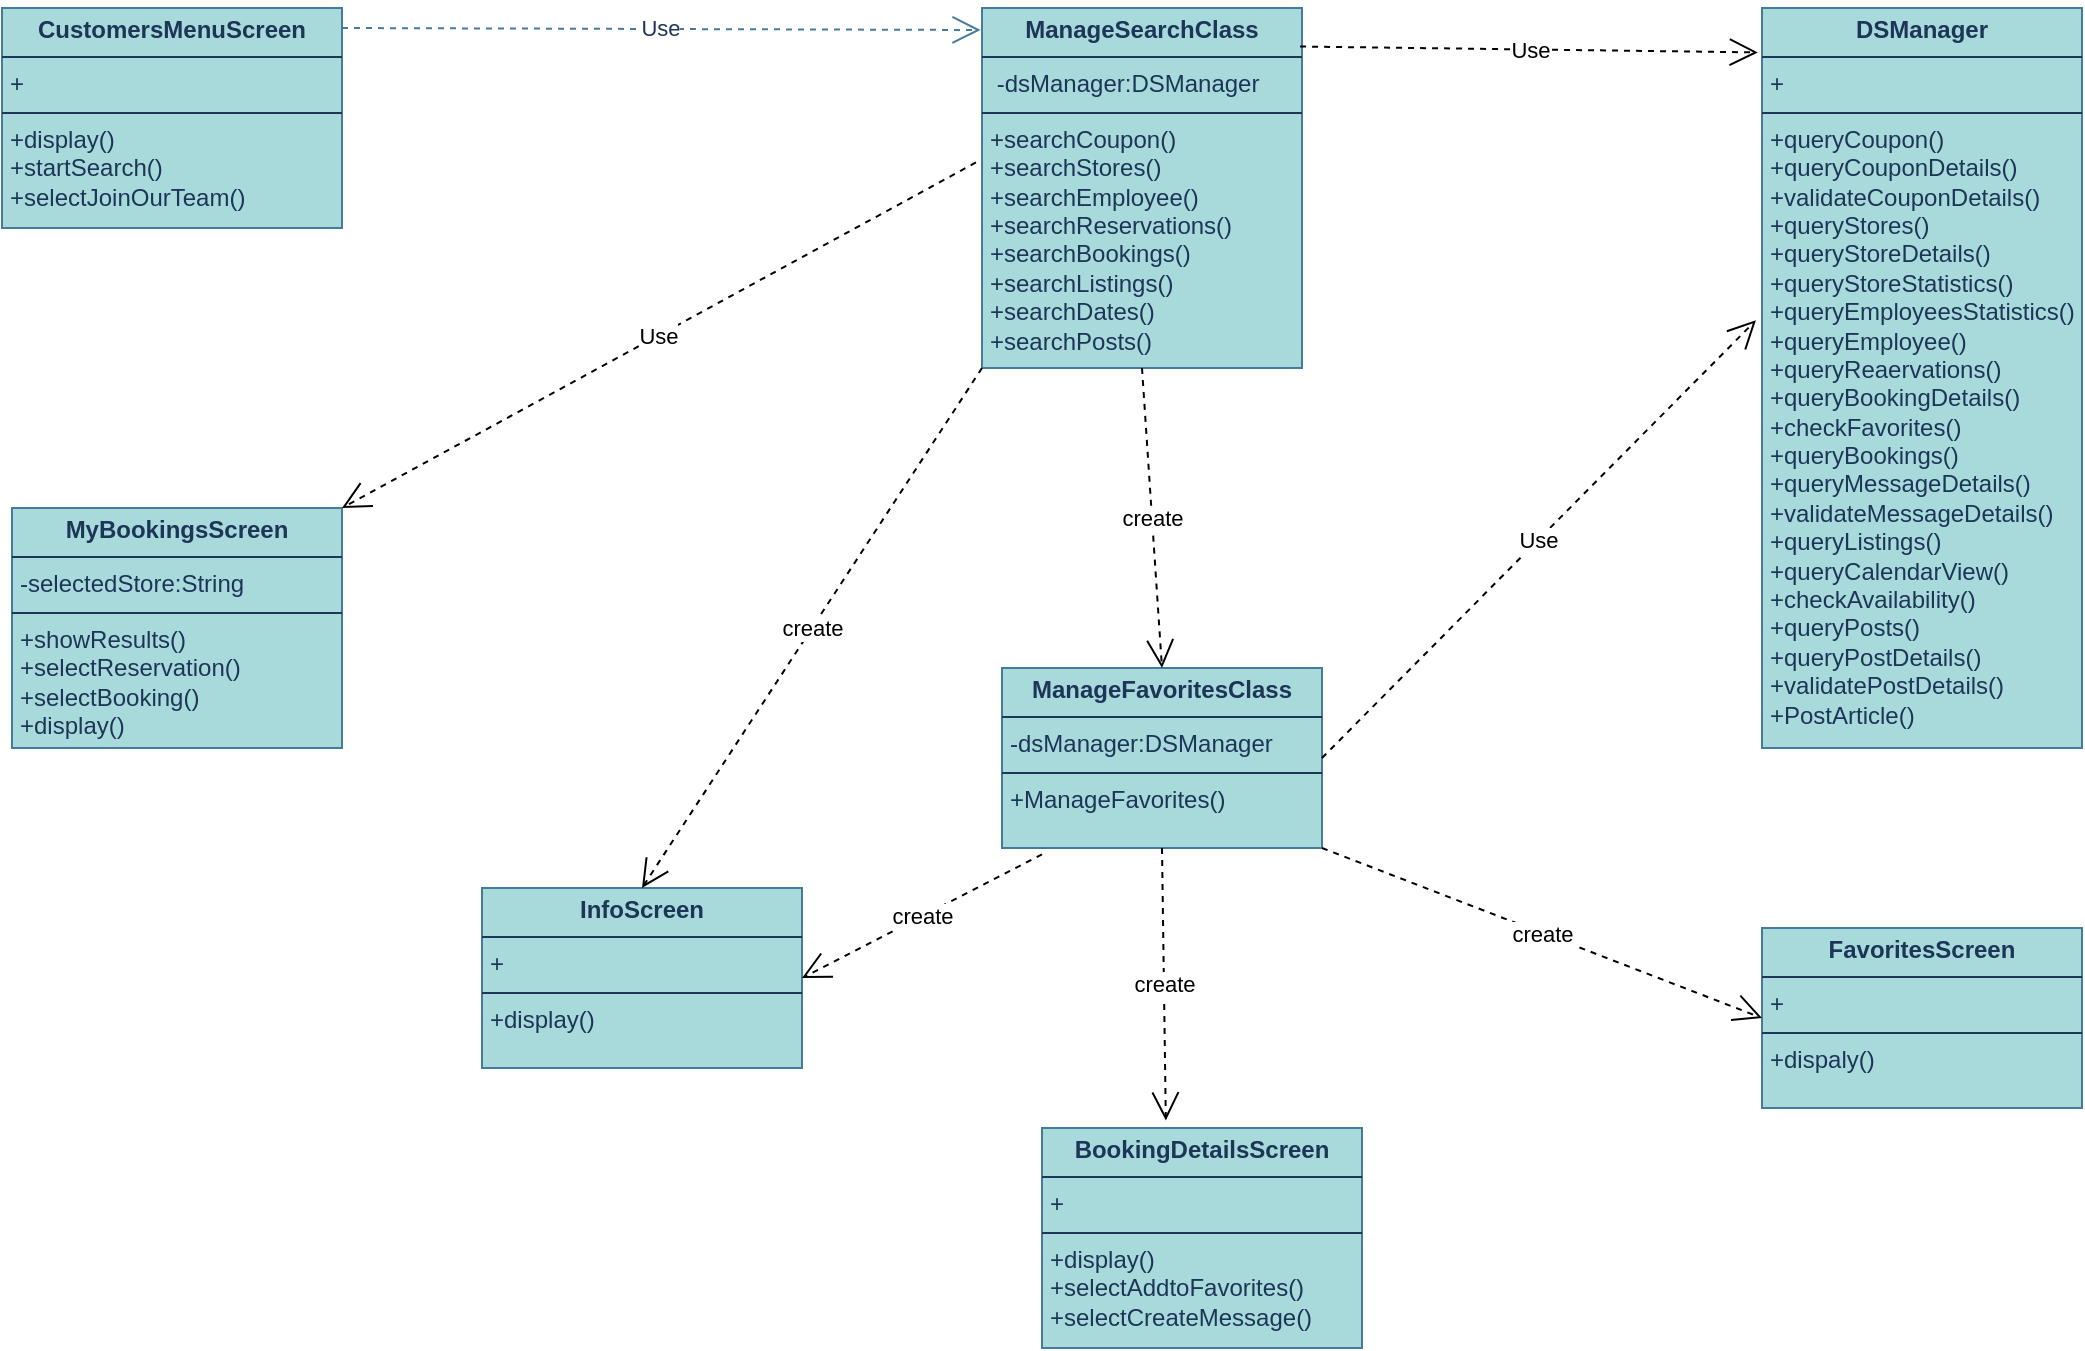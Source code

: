 <mxfile version="27.0.9">
  <diagram name="Σελίδα-1" id="Pd2uOJA06bzKofHLGUyt">
    <mxGraphModel dx="1042" dy="535" grid="1" gridSize="10" guides="1" tooltips="1" connect="1" arrows="1" fold="1" page="1" pageScale="1" pageWidth="827" pageHeight="1169" math="0" shadow="0">
      <root>
        <mxCell id="0" />
        <mxCell id="1" parent="0" />
        <mxCell id="RaALsdbUaqVDWt021Ax1-1" value="&lt;p style=&quot;margin:0px;margin-top:4px;text-align:center;&quot;&gt;&lt;b&gt;CustomersMenuScreen&lt;/b&gt;&lt;/p&gt;&lt;hr size=&quot;1&quot; style=&quot;border-style:solid;&quot;&gt;&lt;p style=&quot;margin:0px;margin-left:4px;&quot;&gt;+&amp;nbsp;&lt;/p&gt;&lt;hr size=&quot;1&quot; style=&quot;border-style:solid;&quot;&gt;&lt;p style=&quot;margin:0px;margin-left:4px;&quot;&gt;&lt;span style=&quot;background-color: transparent; color: light-dark(rgb(29, 53, 87), rgb(176, 196, 226));&quot;&gt;+display()&lt;/span&gt;&lt;/p&gt;&lt;p style=&quot;margin:0px;margin-left:4px;&quot;&gt;+startSearch()&lt;/p&gt;&lt;p style=&quot;margin:0px;margin-left:4px;&quot;&gt;+selectJoinOurTeam()&lt;/p&gt;&lt;div&gt;&lt;br&gt;&lt;/div&gt;" style="verticalAlign=top;align=left;overflow=fill;html=1;whiteSpace=wrap;labelBackgroundColor=none;fillColor=#A8DADC;strokeColor=#457B9D;fontColor=#1D3557;" parent="1" vertex="1">
          <mxGeometry x="250" y="70" width="170" height="110" as="geometry" />
        </mxCell>
        <mxCell id="RaALsdbUaqVDWt021Ax1-2" value="&lt;p style=&quot;margin:0px;margin-top:4px;text-align:center;&quot;&gt;&lt;b&gt;DSManager&lt;/b&gt;&lt;/p&gt;&lt;hr size=&quot;1&quot; style=&quot;border-style:solid;&quot;&gt;&lt;p style=&quot;margin:0px;margin-left:4px;&quot;&gt;+&amp;nbsp;&lt;/p&gt;&lt;hr size=&quot;1&quot; style=&quot;border-style:solid;&quot;&gt;&lt;p style=&quot;margin:0px;margin-left:4px;&quot;&gt;+&lt;span style=&quot;background-color: transparent;&quot;&gt;queryCoupon()&lt;/span&gt;&lt;/p&gt;&lt;p style=&quot;margin:0px;margin-left:4px;&quot;&gt;+queryCouponDetails()&lt;/p&gt;&lt;p style=&quot;margin:0px;margin-left:4px;&quot;&gt;+validateCouponDetails()&lt;/p&gt;&lt;p style=&quot;margin:0px;margin-left:4px;&quot;&gt;+queryStores()&lt;/p&gt;&lt;p style=&quot;margin:0px;margin-left:4px;&quot;&gt;+queryStoreDetails()&lt;/p&gt;&lt;p style=&quot;margin:0px;margin-left:4px;&quot;&gt;+queryStoreStatistics()&lt;/p&gt;&lt;p style=&quot;margin:0px;margin-left:4px;&quot;&gt;+queryEmployeesStatistics()&lt;/p&gt;&lt;p style=&quot;margin:0px;margin-left:4px;&quot;&gt;+queryEmployee()&lt;/p&gt;&lt;p style=&quot;margin:0px;margin-left:4px;&quot;&gt;+queryReaervations()&lt;/p&gt;&lt;p style=&quot;margin:0px;margin-left:4px;&quot;&gt;+queryBookingDetails()&lt;/p&gt;&lt;p style=&quot;margin:0px;margin-left:4px;&quot;&gt;+checkFavorites()&lt;/p&gt;&lt;p style=&quot;margin:0px;margin-left:4px;&quot;&gt;+queryBookings()&lt;/p&gt;&lt;p style=&quot;margin:0px;margin-left:4px;&quot;&gt;+queryMessageDetails()&lt;/p&gt;&lt;p style=&quot;margin:0px;margin-left:4px;&quot;&gt;+validateMessageDetails()&lt;/p&gt;&lt;p style=&quot;margin:0px;margin-left:4px;&quot;&gt;+queryListings()&lt;/p&gt;&lt;p style=&quot;margin:0px;margin-left:4px;&quot;&gt;+queryCalendarView()&lt;/p&gt;&lt;p style=&quot;margin:0px;margin-left:4px;&quot;&gt;+checkAvailability()&lt;/p&gt;&lt;p style=&quot;margin:0px;margin-left:4px;&quot;&gt;+queryPosts()&lt;/p&gt;&lt;p style=&quot;margin:0px;margin-left:4px;&quot;&gt;+queryPostDetails()&lt;/p&gt;&lt;p style=&quot;margin:0px;margin-left:4px;&quot;&gt;+validatePostDetails()&lt;/p&gt;&lt;p style=&quot;margin:0px;margin-left:4px;&quot;&gt;+PostArticle()&lt;/p&gt;" style="verticalAlign=top;align=left;overflow=fill;html=1;whiteSpace=wrap;strokeColor=#457B9D;fontColor=#1D3557;fillColor=#A8DADC;" parent="1" vertex="1">
          <mxGeometry x="1130" y="70" width="160" height="370" as="geometry" />
        </mxCell>
        <mxCell id="RaALsdbUaqVDWt021Ax1-3" value="&lt;p style=&quot;margin:0px;margin-top:4px;text-align:center;&quot;&gt;&lt;b&gt;ManageSearchClass&lt;/b&gt;&lt;/p&gt;&lt;hr size=&quot;1&quot; style=&quot;border-style:solid;&quot;&gt;&lt;p style=&quot;margin:0px;margin-left:4px;&quot;&gt;&amp;nbsp;-dsManager:DSManager&lt;/p&gt;&lt;hr size=&quot;1&quot; style=&quot;border-style:solid;&quot;&gt;&lt;p style=&quot;margin:0px;margin-left:4px;&quot;&gt;+&lt;span style=&quot;background-color: transparent;&quot;&gt;searchCoupon()&lt;/span&gt;&lt;/p&gt;&lt;p style=&quot;margin:0px;margin-left:4px;&quot;&gt;+searchStores()&lt;/p&gt;&lt;p style=&quot;margin:0px;margin-left:4px;&quot;&gt;+searchEmployee()&lt;/p&gt;&lt;p style=&quot;margin:0px;margin-left:4px;&quot;&gt;+searchReservations()&lt;/p&gt;&lt;p style=&quot;margin:0px;margin-left:4px;&quot;&gt;+searchBookings()&lt;/p&gt;&lt;p style=&quot;margin:0px;margin-left:4px;&quot;&gt;+searchListings()&lt;/p&gt;&lt;p style=&quot;margin:0px;margin-left:4px;&quot;&gt;+searchDates()&lt;/p&gt;&lt;p style=&quot;margin:0px;margin-left:4px;&quot;&gt;+searchPosts()&lt;/p&gt;" style="verticalAlign=top;align=left;overflow=fill;html=1;whiteSpace=wrap;strokeColor=#457B9D;fontColor=#1D3557;fillColor=#A8DADC;" parent="1" vertex="1">
          <mxGeometry x="740" y="70" width="160" height="180" as="geometry" />
        </mxCell>
        <mxCell id="RaALsdbUaqVDWt021Ax1-4" value="&lt;p style=&quot;margin:0px;margin-top:4px;text-align:center;&quot;&gt;&lt;b&gt;ManageFavoritesClass&lt;/b&gt;&lt;/p&gt;&lt;hr size=&quot;1&quot; style=&quot;border-style:solid;&quot;&gt;&lt;p style=&quot;margin:0px;margin-left:4px;&quot;&gt;-dsManager:DSManager&lt;/p&gt;&lt;hr size=&quot;1&quot; style=&quot;border-style:solid;&quot;&gt;&lt;p style=&quot;margin:0px;margin-left:4px;&quot;&gt;+ManageFavorites()&lt;/p&gt;" style="verticalAlign=top;align=left;overflow=fill;html=1;whiteSpace=wrap;strokeColor=#457B9D;fontColor=#1D3557;fillColor=#A8DADC;" parent="1" vertex="1">
          <mxGeometry x="750" y="400" width="160" height="90" as="geometry" />
        </mxCell>
        <mxCell id="RaALsdbUaqVDWt021Ax1-5" value="&lt;p style=&quot;margin:0px;margin-top:4px;text-align:center;&quot;&gt;&lt;b&gt;MyBookingsScreen&lt;/b&gt;&lt;/p&gt;&lt;hr size=&quot;1&quot; style=&quot;border-style:solid;&quot;&gt;&lt;p style=&quot;margin:0px;margin-left:4px;&quot;&gt;-selectedStore:String&lt;/p&gt;&lt;hr size=&quot;1&quot; style=&quot;border-style:solid;&quot;&gt;&lt;p style=&quot;margin:0px;margin-left:4px;&quot;&gt;+&lt;span style=&quot;background-color: transparent;&quot;&gt;showResults()&lt;/span&gt;&lt;/p&gt;&lt;p style=&quot;margin:0px;margin-left:4px;&quot;&gt;+selectReservation()&lt;/p&gt;&lt;p style=&quot;margin:0px;margin-left:4px;&quot;&gt;+selectBooking()&lt;/p&gt;&lt;p style=&quot;margin:0px;margin-left:4px;&quot;&gt;+display()&lt;/p&gt;" style="verticalAlign=top;align=left;overflow=fill;html=1;whiteSpace=wrap;strokeColor=#457B9D;fontColor=#1D3557;fillColor=#A8DADC;" parent="1" vertex="1">
          <mxGeometry x="255" y="320" width="165" height="120" as="geometry" />
        </mxCell>
        <mxCell id="RaALsdbUaqVDWt021Ax1-6" value="&lt;p style=&quot;margin:0px;margin-top:4px;text-align:center;&quot;&gt;&lt;b&gt;BookingDetailsScreen&lt;/b&gt;&lt;/p&gt;&lt;hr size=&quot;1&quot; style=&quot;border-style:solid;&quot;&gt;&lt;p style=&quot;margin:0px;margin-left:4px;&quot;&gt;+&lt;/p&gt;&lt;hr size=&quot;1&quot; style=&quot;border-style:solid;&quot;&gt;&lt;p style=&quot;margin:0px;margin-left:4px;&quot;&gt;+&lt;span style=&quot;background-color: transparent;&quot;&gt;display()&lt;/span&gt;&lt;/p&gt;&lt;p style=&quot;margin:0px;margin-left:4px;&quot;&gt;+selectAddtoFavorites()&lt;/p&gt;&lt;p style=&quot;margin:0px;margin-left:4px;&quot;&gt;+selectCreateMessage()&lt;/p&gt;&lt;div&gt;&lt;br&gt;&lt;/div&gt;" style="verticalAlign=top;align=left;overflow=fill;html=1;whiteSpace=wrap;strokeColor=#457B9D;fontColor=#1D3557;fillColor=#A8DADC;" parent="1" vertex="1">
          <mxGeometry x="770" y="630" width="160" height="110" as="geometry" />
        </mxCell>
        <mxCell id="RaALsdbUaqVDWt021Ax1-7" value="&lt;p style=&quot;margin:0px;margin-top:4px;text-align:center;&quot;&gt;&lt;b&gt;InfoScreen&lt;/b&gt;&lt;/p&gt;&lt;hr size=&quot;1&quot; style=&quot;border-style:solid;&quot;&gt;&lt;p style=&quot;margin:0px;margin-left:4px;&quot;&gt;+&lt;/p&gt;&lt;hr size=&quot;1&quot; style=&quot;border-style:solid;&quot;&gt;&lt;p style=&quot;margin:0px;margin-left:4px;&quot;&gt;+display()&lt;/p&gt;" style="verticalAlign=top;align=left;overflow=fill;html=1;whiteSpace=wrap;strokeColor=#457B9D;fontColor=#1D3557;fillColor=#A8DADC;" parent="1" vertex="1">
          <mxGeometry x="490" y="510" width="160" height="90" as="geometry" />
        </mxCell>
        <mxCell id="RaALsdbUaqVDWt021Ax1-8" value="&lt;p style=&quot;margin:0px;margin-top:4px;text-align:center;&quot;&gt;&lt;b&gt;FavoritesScreen&lt;/b&gt;&lt;/p&gt;&lt;hr size=&quot;1&quot; style=&quot;border-style:solid;&quot;&gt;&lt;p style=&quot;margin:0px;margin-left:4px;&quot;&gt;+&lt;/p&gt;&lt;hr size=&quot;1&quot; style=&quot;border-style:solid;&quot;&gt;&lt;p style=&quot;margin:0px;margin-left:4px;&quot;&gt;+dispaly()&lt;/p&gt;" style="verticalAlign=top;align=left;overflow=fill;html=1;whiteSpace=wrap;strokeColor=#457B9D;fontColor=#1D3557;fillColor=#A8DADC;" parent="1" vertex="1">
          <mxGeometry x="1130" y="530" width="160" height="90" as="geometry" />
        </mxCell>
        <mxCell id="RaALsdbUaqVDWt021Ax1-9" value="Use" style="endArrow=open;endSize=12;dashed=1;html=1;rounded=0;strokeColor=#457B9D;fontColor=#1D3557;fillColor=#A8DADC;entryX=0;entryY=0.25;entryDx=0;entryDy=0;exitX=1.004;exitY=0.4;exitDx=0;exitDy=0;exitPerimeter=0;" parent="1" edge="1">
          <mxGeometry width="160" relative="1" as="geometry">
            <mxPoint x="420.0" y="80.0" as="sourcePoint" />
            <mxPoint x="739.32" y="81" as="targetPoint" />
          </mxGeometry>
        </mxCell>
        <mxCell id="cmYs6s3dsb4lxRAjm3rm-1" value="Use" style="endArrow=open;endSize=12;dashed=1;html=1;rounded=0;exitX=-0.019;exitY=0.429;exitDx=0;exitDy=0;exitPerimeter=0;entryX=1;entryY=0;entryDx=0;entryDy=0;" parent="1" source="RaALsdbUaqVDWt021Ax1-3" target="RaALsdbUaqVDWt021Ax1-5" edge="1">
          <mxGeometry width="160" relative="1" as="geometry">
            <mxPoint x="480" y="210" as="sourcePoint" />
            <mxPoint x="640" y="210" as="targetPoint" />
          </mxGeometry>
        </mxCell>
        <mxCell id="cmYs6s3dsb4lxRAjm3rm-2" value="create" style="endArrow=open;endSize=12;dashed=1;html=1;rounded=0;exitX=0;exitY=1;exitDx=0;exitDy=0;entryX=0.5;entryY=0;entryDx=0;entryDy=0;" parent="1" source="RaALsdbUaqVDWt021Ax1-3" target="RaALsdbUaqVDWt021Ax1-7" edge="1">
          <mxGeometry width="160" relative="1" as="geometry">
            <mxPoint x="460" y="370" as="sourcePoint" />
            <mxPoint x="620" y="370" as="targetPoint" />
          </mxGeometry>
        </mxCell>
        <mxCell id="cmYs6s3dsb4lxRAjm3rm-3" value="Use" style="endArrow=open;endSize=12;dashed=1;html=1;rounded=0;exitX=0.994;exitY=0.107;exitDx=0;exitDy=0;exitPerimeter=0;entryX=-0.013;entryY=0.06;entryDx=0;entryDy=0;entryPerimeter=0;" parent="1" source="RaALsdbUaqVDWt021Ax1-3" target="RaALsdbUaqVDWt021Ax1-2" edge="1">
          <mxGeometry width="160" relative="1" as="geometry">
            <mxPoint x="920" y="90" as="sourcePoint" />
            <mxPoint x="1080" y="90" as="targetPoint" />
          </mxGeometry>
        </mxCell>
        <mxCell id="cmYs6s3dsb4lxRAjm3rm-4" value="create" style="endArrow=open;endSize=12;dashed=1;html=1;rounded=0;exitX=0.5;exitY=1;exitDx=0;exitDy=0;entryX=0.5;entryY=0;entryDx=0;entryDy=0;" parent="1" source="RaALsdbUaqVDWt021Ax1-3" target="RaALsdbUaqVDWt021Ax1-4" edge="1">
          <mxGeometry width="160" relative="1" as="geometry">
            <mxPoint x="790" y="320" as="sourcePoint" />
            <mxPoint x="950" y="320" as="targetPoint" />
          </mxGeometry>
        </mxCell>
        <mxCell id="cmYs6s3dsb4lxRAjm3rm-5" value="Use" style="endArrow=open;endSize=12;dashed=1;html=1;rounded=0;exitX=1;exitY=0.5;exitDx=0;exitDy=0;entryX=-0.019;entryY=0.422;entryDx=0;entryDy=0;entryPerimeter=0;" parent="1" source="RaALsdbUaqVDWt021Ax1-4" target="RaALsdbUaqVDWt021Ax1-2" edge="1">
          <mxGeometry width="160" relative="1" as="geometry">
            <mxPoint x="930" y="440" as="sourcePoint" />
            <mxPoint x="1090" y="440" as="targetPoint" />
          </mxGeometry>
        </mxCell>
        <mxCell id="cmYs6s3dsb4lxRAjm3rm-6" value="create" style="endArrow=open;endSize=12;dashed=1;html=1;rounded=0;exitX=0.5;exitY=1;exitDx=0;exitDy=0;entryX=0.387;entryY=-0.034;entryDx=0;entryDy=0;entryPerimeter=0;" parent="1" source="RaALsdbUaqVDWt021Ax1-4" target="RaALsdbUaqVDWt021Ax1-6" edge="1">
          <mxGeometry width="160" relative="1" as="geometry">
            <mxPoint x="770" y="560" as="sourcePoint" />
            <mxPoint x="930" y="560" as="targetPoint" />
          </mxGeometry>
        </mxCell>
        <mxCell id="cmYs6s3dsb4lxRAjm3rm-7" value="create" style="endArrow=open;endSize=12;dashed=1;html=1;rounded=0;exitX=0.125;exitY=1.036;exitDx=0;exitDy=0;exitPerimeter=0;entryX=1;entryY=0.5;entryDx=0;entryDy=0;" parent="1" source="RaALsdbUaqVDWt021Ax1-4" target="RaALsdbUaqVDWt021Ax1-7" edge="1">
          <mxGeometry width="160" relative="1" as="geometry">
            <mxPoint x="480" y="730" as="sourcePoint" />
            <mxPoint x="640" y="730" as="targetPoint" />
          </mxGeometry>
        </mxCell>
        <mxCell id="cmYs6s3dsb4lxRAjm3rm-8" value="create" style="endArrow=open;endSize=12;dashed=1;html=1;rounded=0;exitX=1;exitY=1;exitDx=0;exitDy=0;entryX=0;entryY=0.5;entryDx=0;entryDy=0;" parent="1" source="RaALsdbUaqVDWt021Ax1-4" target="RaALsdbUaqVDWt021Ax1-8" edge="1">
          <mxGeometry width="160" relative="1" as="geometry">
            <mxPoint x="910" y="550" as="sourcePoint" />
            <mxPoint x="1070" y="550" as="targetPoint" />
          </mxGeometry>
        </mxCell>
      </root>
    </mxGraphModel>
  </diagram>
</mxfile>
